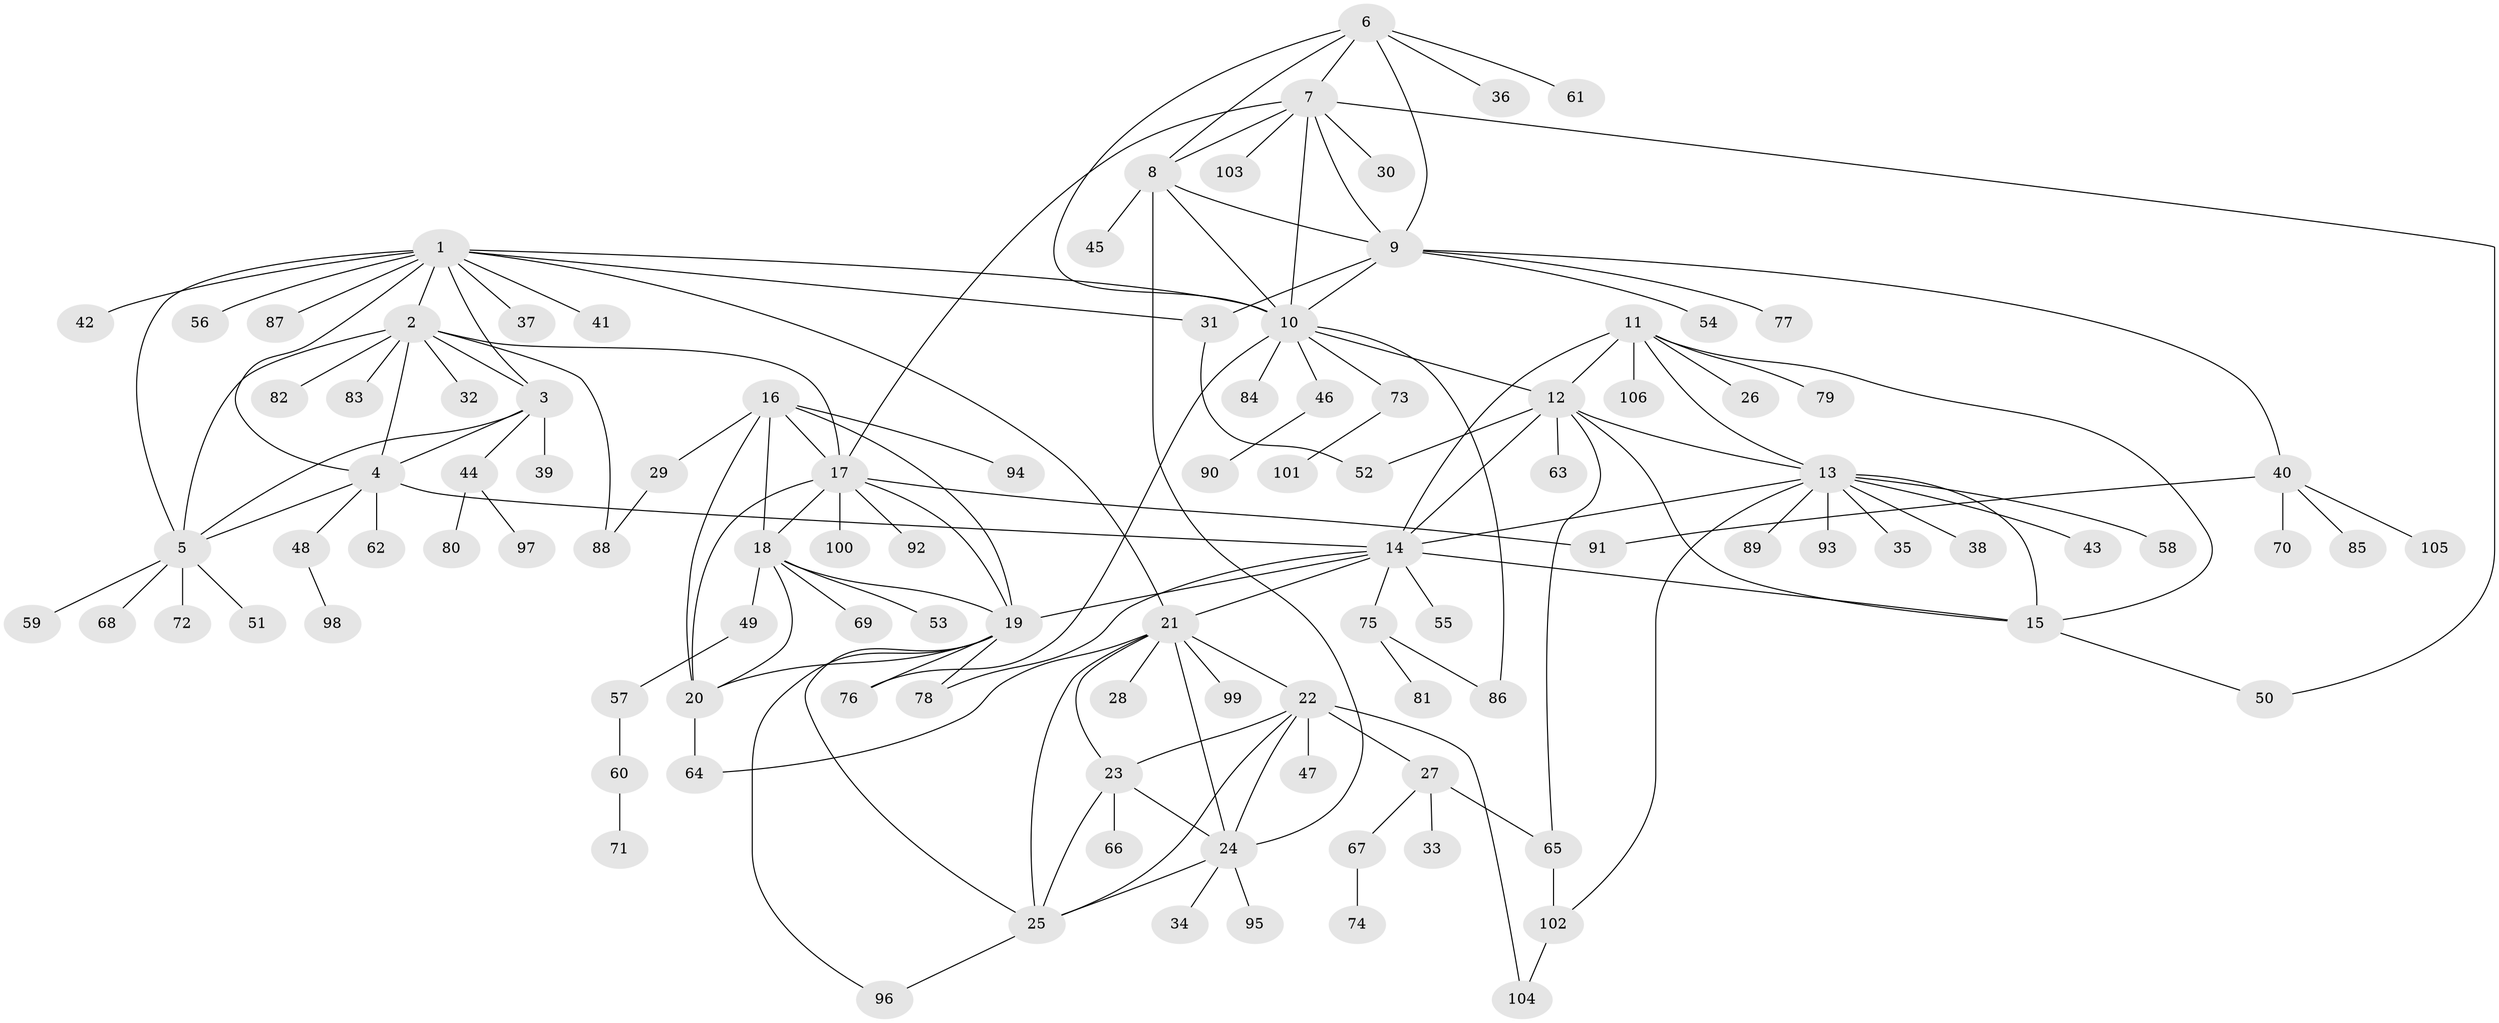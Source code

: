 // coarse degree distribution, {9: 0.04938271604938271, 7: 0.024691358024691357, 8: 0.04938271604938271, 16: 0.012345679012345678, 6: 0.04938271604938271, 10: 0.012345679012345678, 5: 0.04938271604938271, 1: 0.5802469135802469, 4: 0.012345679012345678, 2: 0.14814814814814814, 3: 0.012345679012345678}
// Generated by graph-tools (version 1.1) at 2025/42/03/06/25 10:42:13]
// undirected, 106 vertices, 154 edges
graph export_dot {
graph [start="1"]
  node [color=gray90,style=filled];
  1;
  2;
  3;
  4;
  5;
  6;
  7;
  8;
  9;
  10;
  11;
  12;
  13;
  14;
  15;
  16;
  17;
  18;
  19;
  20;
  21;
  22;
  23;
  24;
  25;
  26;
  27;
  28;
  29;
  30;
  31;
  32;
  33;
  34;
  35;
  36;
  37;
  38;
  39;
  40;
  41;
  42;
  43;
  44;
  45;
  46;
  47;
  48;
  49;
  50;
  51;
  52;
  53;
  54;
  55;
  56;
  57;
  58;
  59;
  60;
  61;
  62;
  63;
  64;
  65;
  66;
  67;
  68;
  69;
  70;
  71;
  72;
  73;
  74;
  75;
  76;
  77;
  78;
  79;
  80;
  81;
  82;
  83;
  84;
  85;
  86;
  87;
  88;
  89;
  90;
  91;
  92;
  93;
  94;
  95;
  96;
  97;
  98;
  99;
  100;
  101;
  102;
  103;
  104;
  105;
  106;
  1 -- 2;
  1 -- 3;
  1 -- 4;
  1 -- 5;
  1 -- 10;
  1 -- 21;
  1 -- 31;
  1 -- 37;
  1 -- 41;
  1 -- 42;
  1 -- 56;
  1 -- 87;
  2 -- 3;
  2 -- 4;
  2 -- 5;
  2 -- 17;
  2 -- 32;
  2 -- 82;
  2 -- 83;
  2 -- 88;
  3 -- 4;
  3 -- 5;
  3 -- 39;
  3 -- 44;
  4 -- 5;
  4 -- 14;
  4 -- 48;
  4 -- 62;
  5 -- 51;
  5 -- 59;
  5 -- 68;
  5 -- 72;
  6 -- 7;
  6 -- 8;
  6 -- 9;
  6 -- 10;
  6 -- 36;
  6 -- 61;
  7 -- 8;
  7 -- 9;
  7 -- 10;
  7 -- 17;
  7 -- 30;
  7 -- 50;
  7 -- 103;
  8 -- 9;
  8 -- 10;
  8 -- 24;
  8 -- 45;
  9 -- 10;
  9 -- 31;
  9 -- 40;
  9 -- 54;
  9 -- 77;
  10 -- 12;
  10 -- 46;
  10 -- 73;
  10 -- 76;
  10 -- 84;
  10 -- 86;
  11 -- 12;
  11 -- 13;
  11 -- 14;
  11 -- 15;
  11 -- 26;
  11 -- 79;
  11 -- 106;
  12 -- 13;
  12 -- 14;
  12 -- 15;
  12 -- 52;
  12 -- 63;
  12 -- 65;
  13 -- 14;
  13 -- 15;
  13 -- 35;
  13 -- 38;
  13 -- 43;
  13 -- 58;
  13 -- 89;
  13 -- 93;
  13 -- 102;
  14 -- 15;
  14 -- 19;
  14 -- 21;
  14 -- 55;
  14 -- 75;
  14 -- 78;
  15 -- 50;
  16 -- 17;
  16 -- 18;
  16 -- 19;
  16 -- 20;
  16 -- 29;
  16 -- 94;
  17 -- 18;
  17 -- 19;
  17 -- 20;
  17 -- 91;
  17 -- 92;
  17 -- 100;
  18 -- 19;
  18 -- 20;
  18 -- 49;
  18 -- 53;
  18 -- 69;
  19 -- 20;
  19 -- 25;
  19 -- 76;
  19 -- 78;
  19 -- 96;
  20 -- 64;
  21 -- 22;
  21 -- 23;
  21 -- 24;
  21 -- 25;
  21 -- 28;
  21 -- 64;
  21 -- 99;
  22 -- 23;
  22 -- 24;
  22 -- 25;
  22 -- 27;
  22 -- 47;
  22 -- 104;
  23 -- 24;
  23 -- 25;
  23 -- 66;
  24 -- 25;
  24 -- 34;
  24 -- 95;
  25 -- 96;
  27 -- 33;
  27 -- 65;
  27 -- 67;
  29 -- 88;
  31 -- 52;
  40 -- 70;
  40 -- 85;
  40 -- 91;
  40 -- 105;
  44 -- 80;
  44 -- 97;
  46 -- 90;
  48 -- 98;
  49 -- 57;
  57 -- 60;
  60 -- 71;
  65 -- 102;
  67 -- 74;
  73 -- 101;
  75 -- 81;
  75 -- 86;
  102 -- 104;
}
